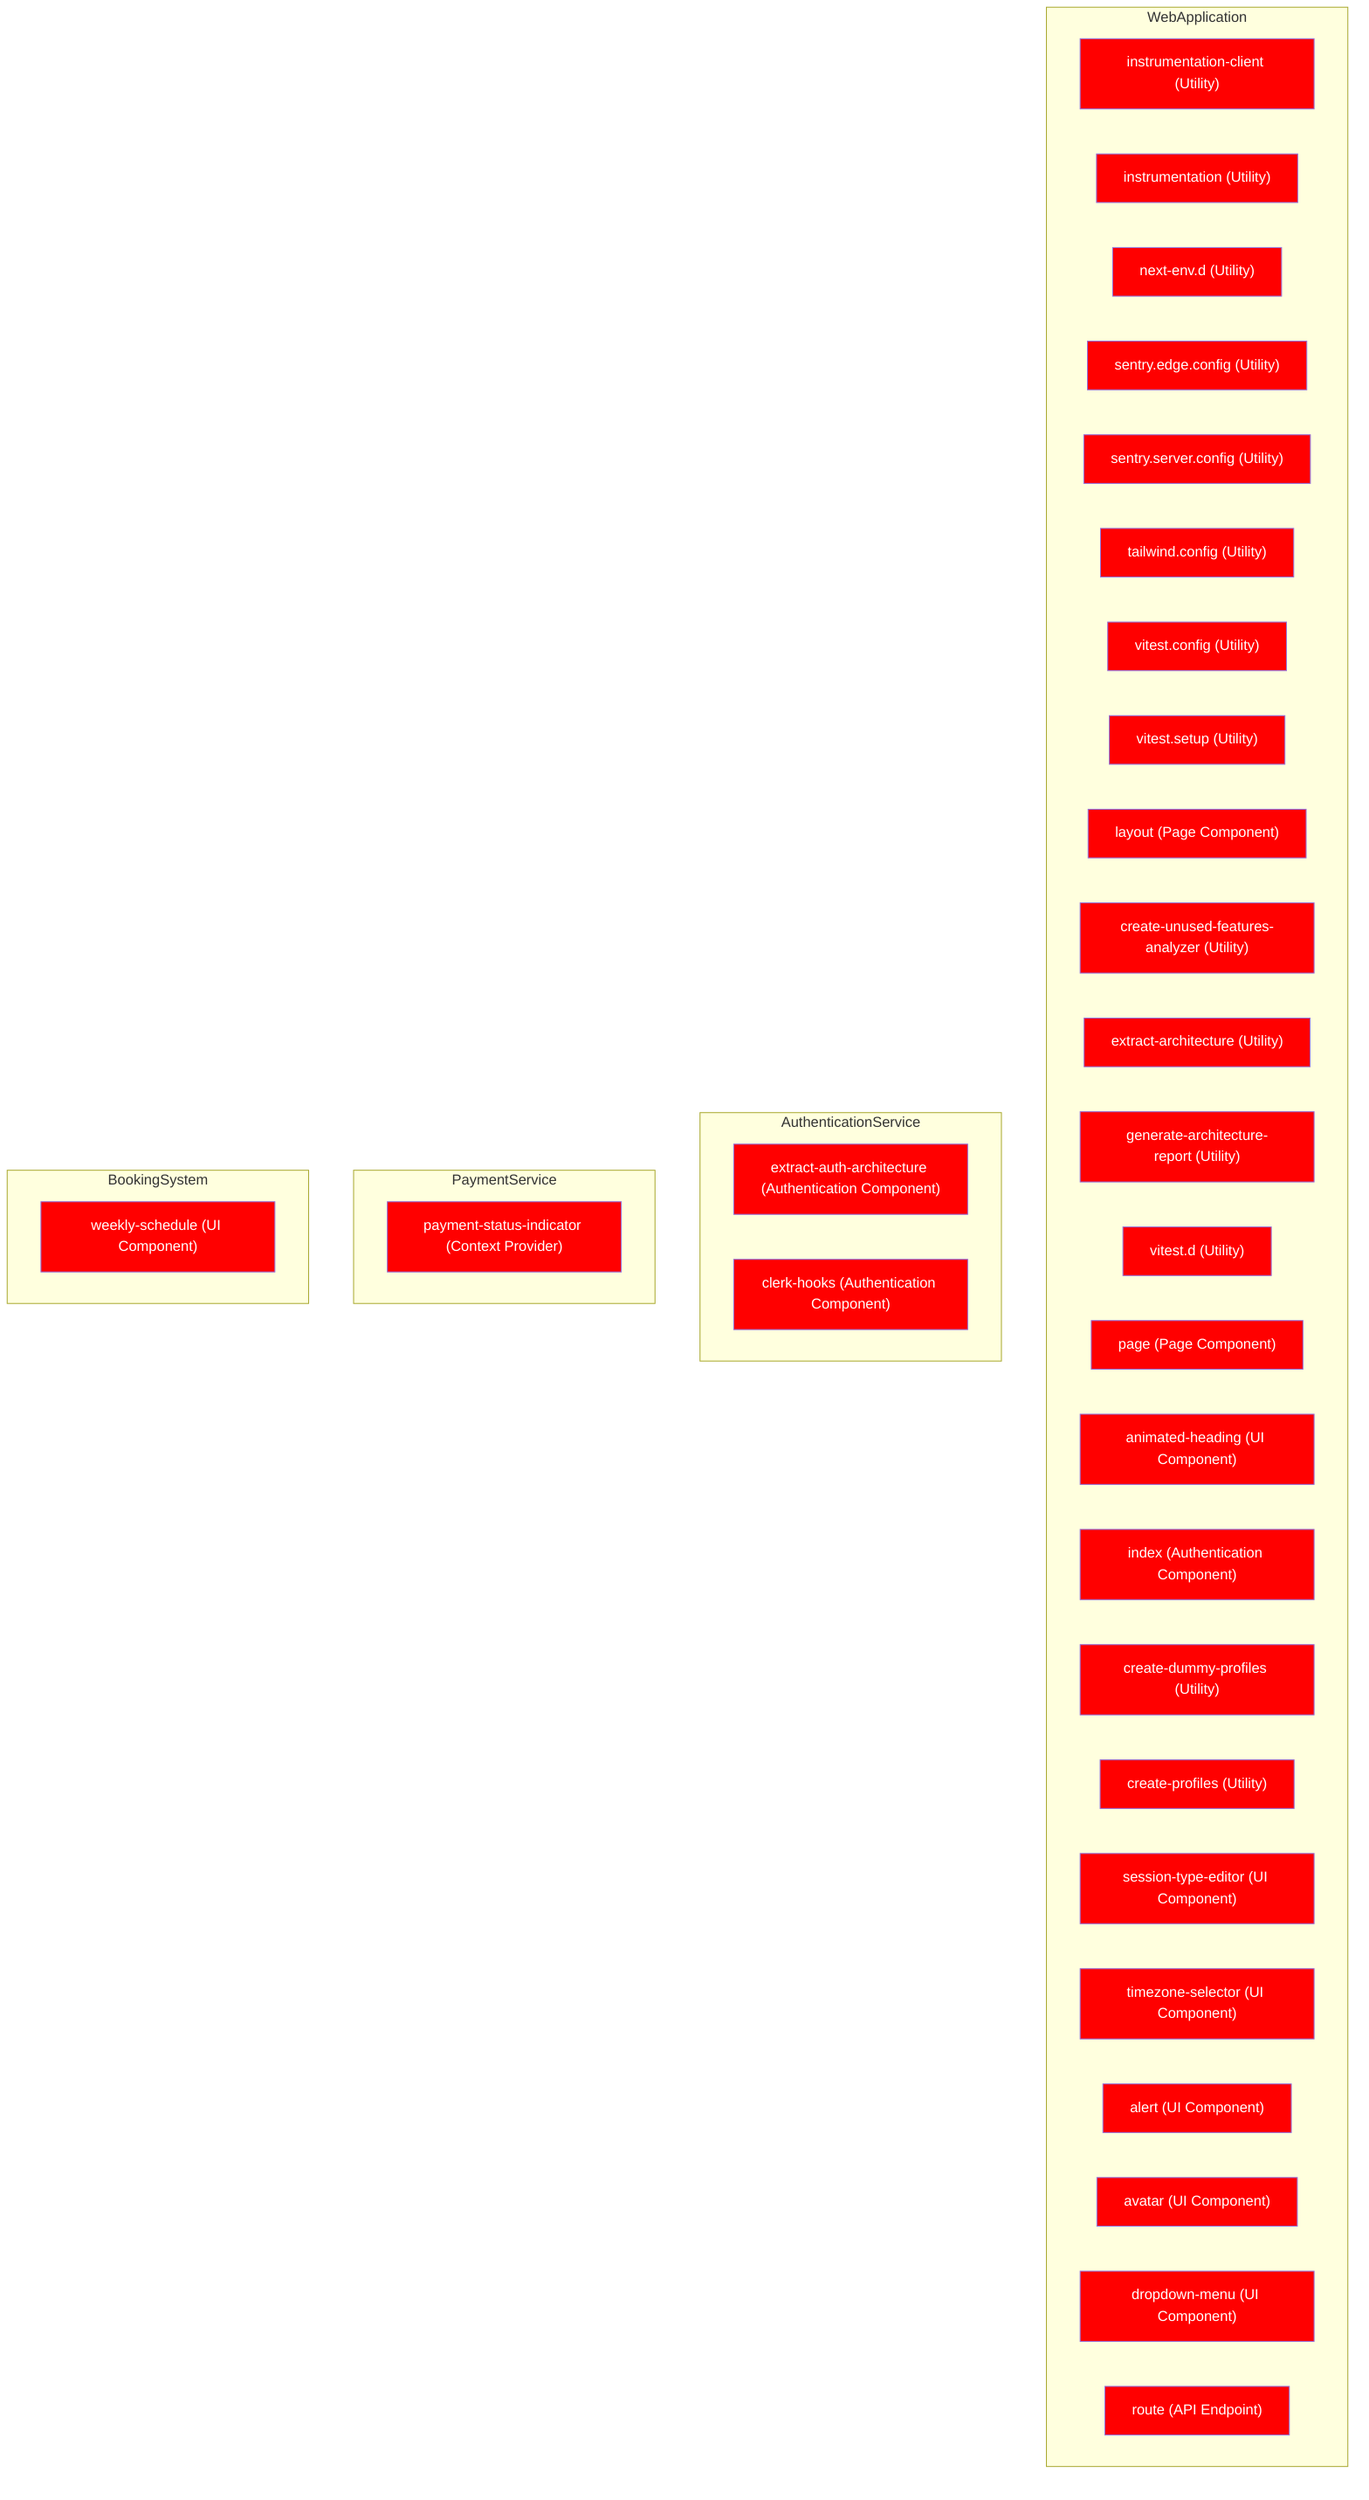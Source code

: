 graph TD
    subgraph WebApplication
        instrumentation_client["instrumentation-client (Utility)"]:::unused
        instrumentation["instrumentation (Utility)"]:::unused
        next_env_d["next-env.d (Utility)"]:::unused
        sentry_edge_config["sentry.edge.config (Utility)"]:::unused
        sentry_server_config["sentry.server.config (Utility)"]:::unused
        tailwind_config["tailwind.config (Utility)"]:::unused
        vitest_config["vitest.config (Utility)"]:::unused
        vitest_setup["vitest.setup (Utility)"]:::unused
        layout["layout (Page Component)"]:::unused
        create_unused_features_analyzer["create-unused-features-analyzer (Utility)"]:::unused
        extract_architecture["extract-architecture (Utility)"]:::unused
        generate_architecture_report["generate-architecture-report (Utility)"]:::unused
        vitest_d["vitest.d (Utility)"]:::unused
        layout["layout (Page Component)"]:::unused
        page["page (Page Component)"]:::unused
        layout["layout (Page Component)"]:::unused
        layout["layout (Page Component)"]:::unused
        page["page (Page Component)"]:::unused
        layout["layout (Page Component)"]:::unused
        page["page (Page Component)"]:::unused
        animated_heading["animated-heading (UI Component)"]:::unused
        index["index (Utility)"]:::unused
        index["index (Utility)"]:::unused
        create_dummy_profiles["create-dummy-profiles (Utility)"]:::unused
        create_profiles["create-profiles (Utility)"]:::unused
        page["page (Page Component)"]:::unused
        page["page (Page Component)"]:::unused
        page["page (Page Component)"]:::unused
        page["page (Page Component)"]:::unused
        page["page (Page Component)"]:::unused
        page["page (Page Component)"]:::unused
        page["page (Page Component)"]:::unused
        page["page (Page Component)"]:::unused
        page["page (Page Component)"]:::unused
        page["page (Page Component)"]:::unused
        page["page (Page Component)"]:::unused
        layout["layout (Page Component)"]:::unused
        page["page (Page Component)"]:::unused
        layout["layout (Page Component)"]:::unused
        page["page (Page Component)"]:::unused
        layout["layout (Page Component)"]:::unused
        page["page (Page Component)"]:::unused
        layout["layout (Page Component)"]:::unused
        page["page (Page Component)"]:::unused
        page["page (Page Component)"]:::unused
        page["page (Page Component)"]:::unused
        page["page (Page Component)"]:::unused
        page["page (Page Component)"]:::unused
        page["page (Page Component)"]:::unused
        page["page (Page Component)"]:::unused
        page["page (Page Component)"]:::unused
        page["page (Page Component)"]:::unused
        index["index (Utility)"]:::unused
        index["index (Utility)"]:::unused
        session_type_editor["session-type-editor (UI Component)"]:::unused
        timezone_selector["timezone-selector (UI Component)"]:::unused
        index["index (Utility)"]:::unused
        alert["alert (UI Component)"]:::unused
        avatar["avatar (UI Component)"]:::unused
        dropdown_menu["dropdown-menu (UI Component)"]:::unused
        index["index (Utility)"]:::unused
        page["page (Page Component)"]:::unused
        page["page (Page Component)"]:::unused
        page["page (Page Component)"]:::unused
        page["page (Page Component)"]:::unused
        page["page (Page Component)"]:::unused
        route["route (API Endpoint)"]:::unused
        route["route (API Endpoint)"]:::unused
        route["route (API Endpoint)"]:::unused
        route["route (API Endpoint)"]:::unused
        route["route (API Endpoint)"]:::unused
        route["route (API Endpoint)"]:::unused
        route["route (API Endpoint)"]:::unused
        route["route (API Endpoint)"]:::unused
        route["route (API Endpoint)"]:::unused
        route["route (API Endpoint)"]:::unused
        route["route (API Endpoint)"]:::unused
        route["route (API Endpoint)"]:::unused
        route["route (API Endpoint)"]:::unused
        route["route (API Endpoint)"]:::unused
    end

    subgraph AuthenticationService
        extract_auth_architecture["extract-auth-architecture (Authentication Component)"]:::unused
        clerk_hooks["clerk-hooks (Authentication Component)"]:::unused
        index["index (Authentication Component)"]:::unused
        route["route (API Endpoint)"]:::unused
    end

    subgraph PaymentService
        payment_status_indicator["payment-status-indicator (Context Provider)"]:::unused
        page["page (Page Component)"]:::unused
        page["page (Page Component)"]:::unused
        route["route (API Endpoint)"]:::unused
        route["route (API Endpoint)"]:::unused
        route["route (API Endpoint)"]:::unused
    end

    subgraph BookingSystem
        weekly_schedule["weekly-schedule (UI Component)"]:::unused
        route["route (API Endpoint)"]:::unused
        route["route (API Endpoint)"]:::unused
    end

    classDef unused fill:#FF0000,color:white;
    classDef timeline fill:#0000FF,color:white;